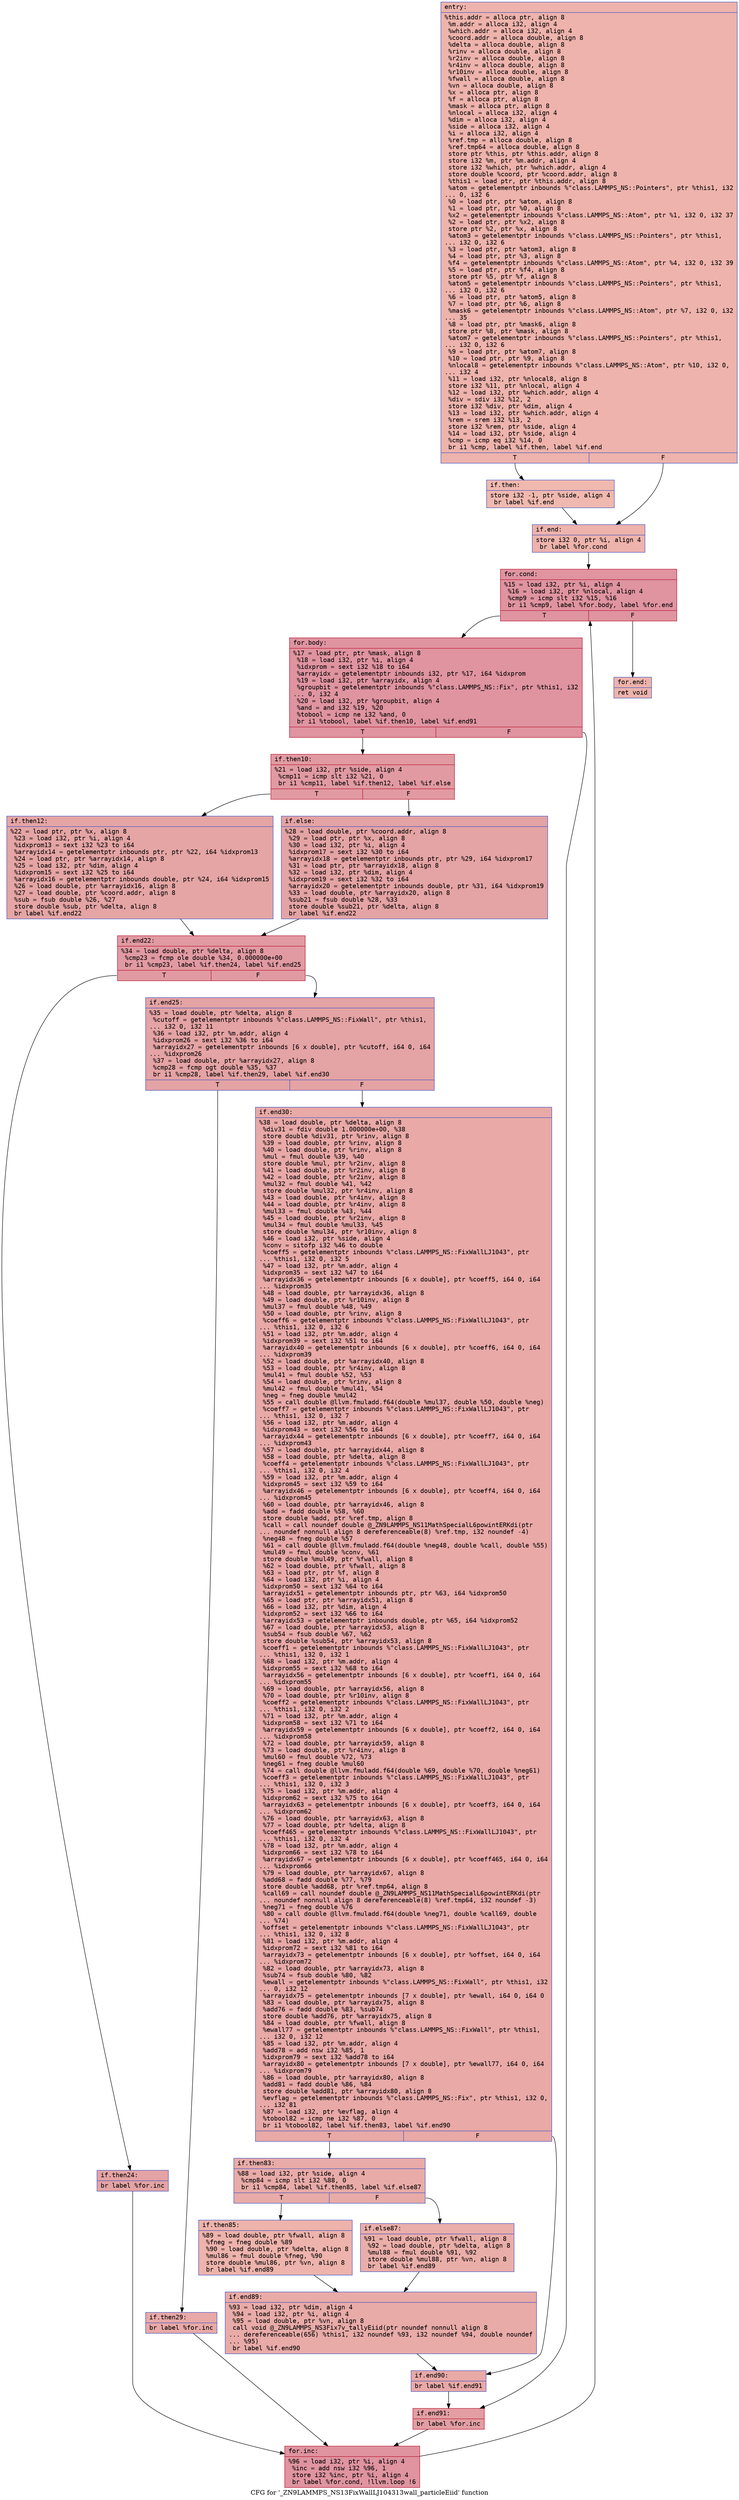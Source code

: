 digraph "CFG for '_ZN9LAMMPS_NS13FixWallLJ104313wall_particleEiid' function" {
	label="CFG for '_ZN9LAMMPS_NS13FixWallLJ104313wall_particleEiid' function";

	Node0x56078cc8d040 [shape=record,color="#3d50c3ff", style=filled, fillcolor="#d6524470" fontname="Courier",label="{entry:\l|  %this.addr = alloca ptr, align 8\l  %m.addr = alloca i32, align 4\l  %which.addr = alloca i32, align 4\l  %coord.addr = alloca double, align 8\l  %delta = alloca double, align 8\l  %rinv = alloca double, align 8\l  %r2inv = alloca double, align 8\l  %r4inv = alloca double, align 8\l  %r10inv = alloca double, align 8\l  %fwall = alloca double, align 8\l  %vn = alloca double, align 8\l  %x = alloca ptr, align 8\l  %f = alloca ptr, align 8\l  %mask = alloca ptr, align 8\l  %nlocal = alloca i32, align 4\l  %dim = alloca i32, align 4\l  %side = alloca i32, align 4\l  %i = alloca i32, align 4\l  %ref.tmp = alloca double, align 8\l  %ref.tmp64 = alloca double, align 8\l  store ptr %this, ptr %this.addr, align 8\l  store i32 %m, ptr %m.addr, align 4\l  store i32 %which, ptr %which.addr, align 4\l  store double %coord, ptr %coord.addr, align 8\l  %this1 = load ptr, ptr %this.addr, align 8\l  %atom = getelementptr inbounds %\"class.LAMMPS_NS::Pointers\", ptr %this1, i32\l... 0, i32 6\l  %0 = load ptr, ptr %atom, align 8\l  %1 = load ptr, ptr %0, align 8\l  %x2 = getelementptr inbounds %\"class.LAMMPS_NS::Atom\", ptr %1, i32 0, i32 37\l  %2 = load ptr, ptr %x2, align 8\l  store ptr %2, ptr %x, align 8\l  %atom3 = getelementptr inbounds %\"class.LAMMPS_NS::Pointers\", ptr %this1,\l... i32 0, i32 6\l  %3 = load ptr, ptr %atom3, align 8\l  %4 = load ptr, ptr %3, align 8\l  %f4 = getelementptr inbounds %\"class.LAMMPS_NS::Atom\", ptr %4, i32 0, i32 39\l  %5 = load ptr, ptr %f4, align 8\l  store ptr %5, ptr %f, align 8\l  %atom5 = getelementptr inbounds %\"class.LAMMPS_NS::Pointers\", ptr %this1,\l... i32 0, i32 6\l  %6 = load ptr, ptr %atom5, align 8\l  %7 = load ptr, ptr %6, align 8\l  %mask6 = getelementptr inbounds %\"class.LAMMPS_NS::Atom\", ptr %7, i32 0, i32\l... 35\l  %8 = load ptr, ptr %mask6, align 8\l  store ptr %8, ptr %mask, align 8\l  %atom7 = getelementptr inbounds %\"class.LAMMPS_NS::Pointers\", ptr %this1,\l... i32 0, i32 6\l  %9 = load ptr, ptr %atom7, align 8\l  %10 = load ptr, ptr %9, align 8\l  %nlocal8 = getelementptr inbounds %\"class.LAMMPS_NS::Atom\", ptr %10, i32 0,\l... i32 4\l  %11 = load i32, ptr %nlocal8, align 8\l  store i32 %11, ptr %nlocal, align 4\l  %12 = load i32, ptr %which.addr, align 4\l  %div = sdiv i32 %12, 2\l  store i32 %div, ptr %dim, align 4\l  %13 = load i32, ptr %which.addr, align 4\l  %rem = srem i32 %13, 2\l  store i32 %rem, ptr %side, align 4\l  %14 = load i32, ptr %side, align 4\l  %cmp = icmp eq i32 %14, 0\l  br i1 %cmp, label %if.then, label %if.end\l|{<s0>T|<s1>F}}"];
	Node0x56078cc8d040:s0 -> Node0x56078cc908b0[tooltip="entry -> if.then\nProbability 37.50%" ];
	Node0x56078cc8d040:s1 -> Node0x56078cc90920[tooltip="entry -> if.end\nProbability 62.50%" ];
	Node0x56078cc908b0 [shape=record,color="#3d50c3ff", style=filled, fillcolor="#de614d70" fontname="Courier",label="{if.then:\l|  store i32 -1, ptr %side, align 4\l  br label %if.end\l}"];
	Node0x56078cc908b0 -> Node0x56078cc90920[tooltip="if.then -> if.end\nProbability 100.00%" ];
	Node0x56078cc90920 [shape=record,color="#3d50c3ff", style=filled, fillcolor="#d6524470" fontname="Courier",label="{if.end:\l|  store i32 0, ptr %i, align 4\l  br label %for.cond\l}"];
	Node0x56078cc90920 -> Node0x56078cc90c20[tooltip="if.end -> for.cond\nProbability 100.00%" ];
	Node0x56078cc90c20 [shape=record,color="#b70d28ff", style=filled, fillcolor="#b70d2870" fontname="Courier",label="{for.cond:\l|  %15 = load i32, ptr %i, align 4\l  %16 = load i32, ptr %nlocal, align 4\l  %cmp9 = icmp slt i32 %15, %16\l  br i1 %cmp9, label %for.body, label %for.end\l|{<s0>T|<s1>F}}"];
	Node0x56078cc90c20:s0 -> Node0x56078cc90ec0[tooltip="for.cond -> for.body\nProbability 96.88%" ];
	Node0x56078cc90c20:s1 -> Node0x56078cc90f40[tooltip="for.cond -> for.end\nProbability 3.12%" ];
	Node0x56078cc90ec0 [shape=record,color="#b70d28ff", style=filled, fillcolor="#b70d2870" fontname="Courier",label="{for.body:\l|  %17 = load ptr, ptr %mask, align 8\l  %18 = load i32, ptr %i, align 4\l  %idxprom = sext i32 %18 to i64\l  %arrayidx = getelementptr inbounds i32, ptr %17, i64 %idxprom\l  %19 = load i32, ptr %arrayidx, align 4\l  %groupbit = getelementptr inbounds %\"class.LAMMPS_NS::Fix\", ptr %this1, i32\l... 0, i32 4\l  %20 = load i32, ptr %groupbit, align 4\l  %and = and i32 %19, %20\l  %tobool = icmp ne i32 %and, 0\l  br i1 %tobool, label %if.then10, label %if.end91\l|{<s0>T|<s1>F}}"];
	Node0x56078cc90ec0:s0 -> Node0x56078cc91610[tooltip="for.body -> if.then10\nProbability 62.50%" ];
	Node0x56078cc90ec0:s1 -> Node0x56078cc91cb0[tooltip="for.body -> if.end91\nProbability 37.50%" ];
	Node0x56078cc91610 [shape=record,color="#b70d28ff", style=filled, fillcolor="#bb1b2c70" fontname="Courier",label="{if.then10:\l|  %21 = load i32, ptr %side, align 4\l  %cmp11 = icmp slt i32 %21, 0\l  br i1 %cmp11, label %if.then12, label %if.else\l|{<s0>T|<s1>F}}"];
	Node0x56078cc91610:s0 -> Node0x56078cc91f10[tooltip="if.then10 -> if.then12\nProbability 37.50%" ];
	Node0x56078cc91610:s1 -> Node0x56078cc91f90[tooltip="if.then10 -> if.else\nProbability 62.50%" ];
	Node0x56078cc91f10 [shape=record,color="#3d50c3ff", style=filled, fillcolor="#c5333470" fontname="Courier",label="{if.then12:\l|  %22 = load ptr, ptr %x, align 8\l  %23 = load i32, ptr %i, align 4\l  %idxprom13 = sext i32 %23 to i64\l  %arrayidx14 = getelementptr inbounds ptr, ptr %22, i64 %idxprom13\l  %24 = load ptr, ptr %arrayidx14, align 8\l  %25 = load i32, ptr %dim, align 4\l  %idxprom15 = sext i32 %25 to i64\l  %arrayidx16 = getelementptr inbounds double, ptr %24, i64 %idxprom15\l  %26 = load double, ptr %arrayidx16, align 8\l  %27 = load double, ptr %coord.addr, align 8\l  %sub = fsub double %26, %27\l  store double %sub, ptr %delta, align 8\l  br label %if.end22\l}"];
	Node0x56078cc91f10 -> Node0x56078cc927e0[tooltip="if.then12 -> if.end22\nProbability 100.00%" ];
	Node0x56078cc91f90 [shape=record,color="#3d50c3ff", style=filled, fillcolor="#c32e3170" fontname="Courier",label="{if.else:\l|  %28 = load double, ptr %coord.addr, align 8\l  %29 = load ptr, ptr %x, align 8\l  %30 = load i32, ptr %i, align 4\l  %idxprom17 = sext i32 %30 to i64\l  %arrayidx18 = getelementptr inbounds ptr, ptr %29, i64 %idxprom17\l  %31 = load ptr, ptr %arrayidx18, align 8\l  %32 = load i32, ptr %dim, align 4\l  %idxprom19 = sext i32 %32 to i64\l  %arrayidx20 = getelementptr inbounds double, ptr %31, i64 %idxprom19\l  %33 = load double, ptr %arrayidx20, align 8\l  %sub21 = fsub double %28, %33\l  store double %sub21, ptr %delta, align 8\l  br label %if.end22\l}"];
	Node0x56078cc91f90 -> Node0x56078cc927e0[tooltip="if.else -> if.end22\nProbability 100.00%" ];
	Node0x56078cc927e0 [shape=record,color="#b70d28ff", style=filled, fillcolor="#bb1b2c70" fontname="Courier",label="{if.end22:\l|  %34 = load double, ptr %delta, align 8\l  %cmp23 = fcmp ole double %34, 0.000000e+00\l  br i1 %cmp23, label %if.then24, label %if.end25\l|{<s0>T|<s1>F}}"];
	Node0x56078cc927e0:s0 -> Node0x56078cc931a0[tooltip="if.end22 -> if.then24\nProbability 50.00%" ];
	Node0x56078cc927e0:s1 -> Node0x56078cc93220[tooltip="if.end22 -> if.end25\nProbability 50.00%" ];
	Node0x56078cc931a0 [shape=record,color="#3d50c3ff", style=filled, fillcolor="#c32e3170" fontname="Courier",label="{if.then24:\l|  br label %for.inc\l}"];
	Node0x56078cc931a0 -> Node0x56078cc93350[tooltip="if.then24 -> for.inc\nProbability 100.00%" ];
	Node0x56078cc93220 [shape=record,color="#3d50c3ff", style=filled, fillcolor="#c32e3170" fontname="Courier",label="{if.end25:\l|  %35 = load double, ptr %delta, align 8\l  %cutoff = getelementptr inbounds %\"class.LAMMPS_NS::FixWall\", ptr %this1,\l... i32 0, i32 11\l  %36 = load i32, ptr %m.addr, align 4\l  %idxprom26 = sext i32 %36 to i64\l  %arrayidx27 = getelementptr inbounds [6 x double], ptr %cutoff, i64 0, i64\l... %idxprom26\l  %37 = load double, ptr %arrayidx27, align 8\l  %cmp28 = fcmp ogt double %35, %37\l  br i1 %cmp28, label %if.then29, label %if.end30\l|{<s0>T|<s1>F}}"];
	Node0x56078cc93220:s0 -> Node0x56078cc938d0[tooltip="if.end25 -> if.then29\nProbability 50.00%" ];
	Node0x56078cc93220:s1 -> Node0x56078cc93950[tooltip="if.end25 -> if.end30\nProbability 50.00%" ];
	Node0x56078cc938d0 [shape=record,color="#3d50c3ff", style=filled, fillcolor="#ca3b3770" fontname="Courier",label="{if.then29:\l|  br label %for.inc\l}"];
	Node0x56078cc938d0 -> Node0x56078cc93350[tooltip="if.then29 -> for.inc\nProbability 100.00%" ];
	Node0x56078cc93950 [shape=record,color="#3d50c3ff", style=filled, fillcolor="#ca3b3770" fontname="Courier",label="{if.end30:\l|  %38 = load double, ptr %delta, align 8\l  %div31 = fdiv double 1.000000e+00, %38\l  store double %div31, ptr %rinv, align 8\l  %39 = load double, ptr %rinv, align 8\l  %40 = load double, ptr %rinv, align 8\l  %mul = fmul double %39, %40\l  store double %mul, ptr %r2inv, align 8\l  %41 = load double, ptr %r2inv, align 8\l  %42 = load double, ptr %r2inv, align 8\l  %mul32 = fmul double %41, %42\l  store double %mul32, ptr %r4inv, align 8\l  %43 = load double, ptr %r4inv, align 8\l  %44 = load double, ptr %r4inv, align 8\l  %mul33 = fmul double %43, %44\l  %45 = load double, ptr %r2inv, align 8\l  %mul34 = fmul double %mul33, %45\l  store double %mul34, ptr %r10inv, align 8\l  %46 = load i32, ptr %side, align 4\l  %conv = sitofp i32 %46 to double\l  %coeff5 = getelementptr inbounds %\"class.LAMMPS_NS::FixWallLJ1043\", ptr\l... %this1, i32 0, i32 5\l  %47 = load i32, ptr %m.addr, align 4\l  %idxprom35 = sext i32 %47 to i64\l  %arrayidx36 = getelementptr inbounds [6 x double], ptr %coeff5, i64 0, i64\l... %idxprom35\l  %48 = load double, ptr %arrayidx36, align 8\l  %49 = load double, ptr %r10inv, align 8\l  %mul37 = fmul double %48, %49\l  %50 = load double, ptr %rinv, align 8\l  %coeff6 = getelementptr inbounds %\"class.LAMMPS_NS::FixWallLJ1043\", ptr\l... %this1, i32 0, i32 6\l  %51 = load i32, ptr %m.addr, align 4\l  %idxprom39 = sext i32 %51 to i64\l  %arrayidx40 = getelementptr inbounds [6 x double], ptr %coeff6, i64 0, i64\l... %idxprom39\l  %52 = load double, ptr %arrayidx40, align 8\l  %53 = load double, ptr %r4inv, align 8\l  %mul41 = fmul double %52, %53\l  %54 = load double, ptr %rinv, align 8\l  %mul42 = fmul double %mul41, %54\l  %neg = fneg double %mul42\l  %55 = call double @llvm.fmuladd.f64(double %mul37, double %50, double %neg)\l  %coeff7 = getelementptr inbounds %\"class.LAMMPS_NS::FixWallLJ1043\", ptr\l... %this1, i32 0, i32 7\l  %56 = load i32, ptr %m.addr, align 4\l  %idxprom43 = sext i32 %56 to i64\l  %arrayidx44 = getelementptr inbounds [6 x double], ptr %coeff7, i64 0, i64\l... %idxprom43\l  %57 = load double, ptr %arrayidx44, align 8\l  %58 = load double, ptr %delta, align 8\l  %coeff4 = getelementptr inbounds %\"class.LAMMPS_NS::FixWallLJ1043\", ptr\l... %this1, i32 0, i32 4\l  %59 = load i32, ptr %m.addr, align 4\l  %idxprom45 = sext i32 %59 to i64\l  %arrayidx46 = getelementptr inbounds [6 x double], ptr %coeff4, i64 0, i64\l... %idxprom45\l  %60 = load double, ptr %arrayidx46, align 8\l  %add = fadd double %58, %60\l  store double %add, ptr %ref.tmp, align 8\l  %call = call noundef double @_ZN9LAMMPS_NS11MathSpecialL6powintERKdi(ptr\l... noundef nonnull align 8 dereferenceable(8) %ref.tmp, i32 noundef -4)\l  %neg48 = fneg double %57\l  %61 = call double @llvm.fmuladd.f64(double %neg48, double %call, double %55)\l  %mul49 = fmul double %conv, %61\l  store double %mul49, ptr %fwall, align 8\l  %62 = load double, ptr %fwall, align 8\l  %63 = load ptr, ptr %f, align 8\l  %64 = load i32, ptr %i, align 4\l  %idxprom50 = sext i32 %64 to i64\l  %arrayidx51 = getelementptr inbounds ptr, ptr %63, i64 %idxprom50\l  %65 = load ptr, ptr %arrayidx51, align 8\l  %66 = load i32, ptr %dim, align 4\l  %idxprom52 = sext i32 %66 to i64\l  %arrayidx53 = getelementptr inbounds double, ptr %65, i64 %idxprom52\l  %67 = load double, ptr %arrayidx53, align 8\l  %sub54 = fsub double %67, %62\l  store double %sub54, ptr %arrayidx53, align 8\l  %coeff1 = getelementptr inbounds %\"class.LAMMPS_NS::FixWallLJ1043\", ptr\l... %this1, i32 0, i32 1\l  %68 = load i32, ptr %m.addr, align 4\l  %idxprom55 = sext i32 %68 to i64\l  %arrayidx56 = getelementptr inbounds [6 x double], ptr %coeff1, i64 0, i64\l... %idxprom55\l  %69 = load double, ptr %arrayidx56, align 8\l  %70 = load double, ptr %r10inv, align 8\l  %coeff2 = getelementptr inbounds %\"class.LAMMPS_NS::FixWallLJ1043\", ptr\l... %this1, i32 0, i32 2\l  %71 = load i32, ptr %m.addr, align 4\l  %idxprom58 = sext i32 %71 to i64\l  %arrayidx59 = getelementptr inbounds [6 x double], ptr %coeff2, i64 0, i64\l... %idxprom58\l  %72 = load double, ptr %arrayidx59, align 8\l  %73 = load double, ptr %r4inv, align 8\l  %mul60 = fmul double %72, %73\l  %neg61 = fneg double %mul60\l  %74 = call double @llvm.fmuladd.f64(double %69, double %70, double %neg61)\l  %coeff3 = getelementptr inbounds %\"class.LAMMPS_NS::FixWallLJ1043\", ptr\l... %this1, i32 0, i32 3\l  %75 = load i32, ptr %m.addr, align 4\l  %idxprom62 = sext i32 %75 to i64\l  %arrayidx63 = getelementptr inbounds [6 x double], ptr %coeff3, i64 0, i64\l... %idxprom62\l  %76 = load double, ptr %arrayidx63, align 8\l  %77 = load double, ptr %delta, align 8\l  %coeff465 = getelementptr inbounds %\"class.LAMMPS_NS::FixWallLJ1043\", ptr\l... %this1, i32 0, i32 4\l  %78 = load i32, ptr %m.addr, align 4\l  %idxprom66 = sext i32 %78 to i64\l  %arrayidx67 = getelementptr inbounds [6 x double], ptr %coeff465, i64 0, i64\l... %idxprom66\l  %79 = load double, ptr %arrayidx67, align 8\l  %add68 = fadd double %77, %79\l  store double %add68, ptr %ref.tmp64, align 8\l  %call69 = call noundef double @_ZN9LAMMPS_NS11MathSpecialL6powintERKdi(ptr\l... noundef nonnull align 8 dereferenceable(8) %ref.tmp64, i32 noundef -3)\l  %neg71 = fneg double %76\l  %80 = call double @llvm.fmuladd.f64(double %neg71, double %call69, double\l... %74)\l  %offset = getelementptr inbounds %\"class.LAMMPS_NS::FixWallLJ1043\", ptr\l... %this1, i32 0, i32 8\l  %81 = load i32, ptr %m.addr, align 4\l  %idxprom72 = sext i32 %81 to i64\l  %arrayidx73 = getelementptr inbounds [6 x double], ptr %offset, i64 0, i64\l... %idxprom72\l  %82 = load double, ptr %arrayidx73, align 8\l  %sub74 = fsub double %80, %82\l  %ewall = getelementptr inbounds %\"class.LAMMPS_NS::FixWall\", ptr %this1, i32\l... 0, i32 12\l  %arrayidx75 = getelementptr inbounds [7 x double], ptr %ewall, i64 0, i64 0\l  %83 = load double, ptr %arrayidx75, align 8\l  %add76 = fadd double %83, %sub74\l  store double %add76, ptr %arrayidx75, align 8\l  %84 = load double, ptr %fwall, align 8\l  %ewall77 = getelementptr inbounds %\"class.LAMMPS_NS::FixWall\", ptr %this1,\l... i32 0, i32 12\l  %85 = load i32, ptr %m.addr, align 4\l  %add78 = add nsw i32 %85, 1\l  %idxprom79 = sext i32 %add78 to i64\l  %arrayidx80 = getelementptr inbounds [7 x double], ptr %ewall77, i64 0, i64\l... %idxprom79\l  %86 = load double, ptr %arrayidx80, align 8\l  %add81 = fadd double %86, %84\l  store double %add81, ptr %arrayidx80, align 8\l  %evflag = getelementptr inbounds %\"class.LAMMPS_NS::Fix\", ptr %this1, i32 0,\l... i32 81\l  %87 = load i32, ptr %evflag, align 4\l  %tobool82 = icmp ne i32 %87, 0\l  br i1 %tobool82, label %if.then83, label %if.end90\l|{<s0>T|<s1>F}}"];
	Node0x56078cc93950:s0 -> Node0x56078cc99810[tooltip="if.end30 -> if.then83\nProbability 62.50%" ];
	Node0x56078cc93950:s1 -> Node0x56078cc99890[tooltip="if.end30 -> if.end90\nProbability 37.50%" ];
	Node0x56078cc99810 [shape=record,color="#3d50c3ff", style=filled, fillcolor="#cc403a70" fontname="Courier",label="{if.then83:\l|  %88 = load i32, ptr %side, align 4\l  %cmp84 = icmp slt i32 %88, 0\l  br i1 %cmp84, label %if.then85, label %if.else87\l|{<s0>T|<s1>F}}"];
	Node0x56078cc99810:s0 -> Node0x56078cc99af0[tooltip="if.then83 -> if.then85\nProbability 37.50%" ];
	Node0x56078cc99810:s1 -> Node0x56078cc99b70[tooltip="if.then83 -> if.else87\nProbability 62.50%" ];
	Node0x56078cc99af0 [shape=record,color="#3d50c3ff", style=filled, fillcolor="#d6524470" fontname="Courier",label="{if.then85:\l|  %89 = load double, ptr %fwall, align 8\l  %fneg = fneg double %89\l  %90 = load double, ptr %delta, align 8\l  %mul86 = fmul double %fneg, %90\l  store double %mul86, ptr %vn, align 8\l  br label %if.end89\l}"];
	Node0x56078cc99af0 -> Node0x56078cc99fe0[tooltip="if.then85 -> if.end89\nProbability 100.00%" ];
	Node0x56078cc99b70 [shape=record,color="#3d50c3ff", style=filled, fillcolor="#d0473d70" fontname="Courier",label="{if.else87:\l|  %91 = load double, ptr %fwall, align 8\l  %92 = load double, ptr %delta, align 8\l  %mul88 = fmul double %91, %92\l  store double %mul88, ptr %vn, align 8\l  br label %if.end89\l}"];
	Node0x56078cc99b70 -> Node0x56078cc99fe0[tooltip="if.else87 -> if.end89\nProbability 100.00%" ];
	Node0x56078cc99fe0 [shape=record,color="#3d50c3ff", style=filled, fillcolor="#cc403a70" fontname="Courier",label="{if.end89:\l|  %93 = load i32, ptr %dim, align 4\l  %94 = load i32, ptr %i, align 4\l  %95 = load double, ptr %vn, align 8\l  call void @_ZN9LAMMPS_NS3Fix7v_tallyEiid(ptr noundef nonnull align 8\l... dereferenceable(656) %this1, i32 noundef %93, i32 noundef %94, double noundef\l... %95)\l  br label %if.end90\l}"];
	Node0x56078cc99fe0 -> Node0x56078cc99890[tooltip="if.end89 -> if.end90\nProbability 100.00%" ];
	Node0x56078cc99890 [shape=record,color="#3d50c3ff", style=filled, fillcolor="#ca3b3770" fontname="Courier",label="{if.end90:\l|  br label %if.end91\l}"];
	Node0x56078cc99890 -> Node0x56078cc91cb0[tooltip="if.end90 -> if.end91\nProbability 100.00%" ];
	Node0x56078cc91cb0 [shape=record,color="#b70d28ff", style=filled, fillcolor="#be242e70" fontname="Courier",label="{if.end91:\l|  br label %for.inc\l}"];
	Node0x56078cc91cb0 -> Node0x56078cc93350[tooltip="if.end91 -> for.inc\nProbability 100.00%" ];
	Node0x56078cc93350 [shape=record,color="#b70d28ff", style=filled, fillcolor="#b70d2870" fontname="Courier",label="{for.inc:\l|  %96 = load i32, ptr %i, align 4\l  %inc = add nsw i32 %96, 1\l  store i32 %inc, ptr %i, align 4\l  br label %for.cond, !llvm.loop !6\l}"];
	Node0x56078cc93350 -> Node0x56078cc90c20[tooltip="for.inc -> for.cond\nProbability 100.00%" ];
	Node0x56078cc90f40 [shape=record,color="#3d50c3ff", style=filled, fillcolor="#d6524470" fontname="Courier",label="{for.end:\l|  ret void\l}"];
}
